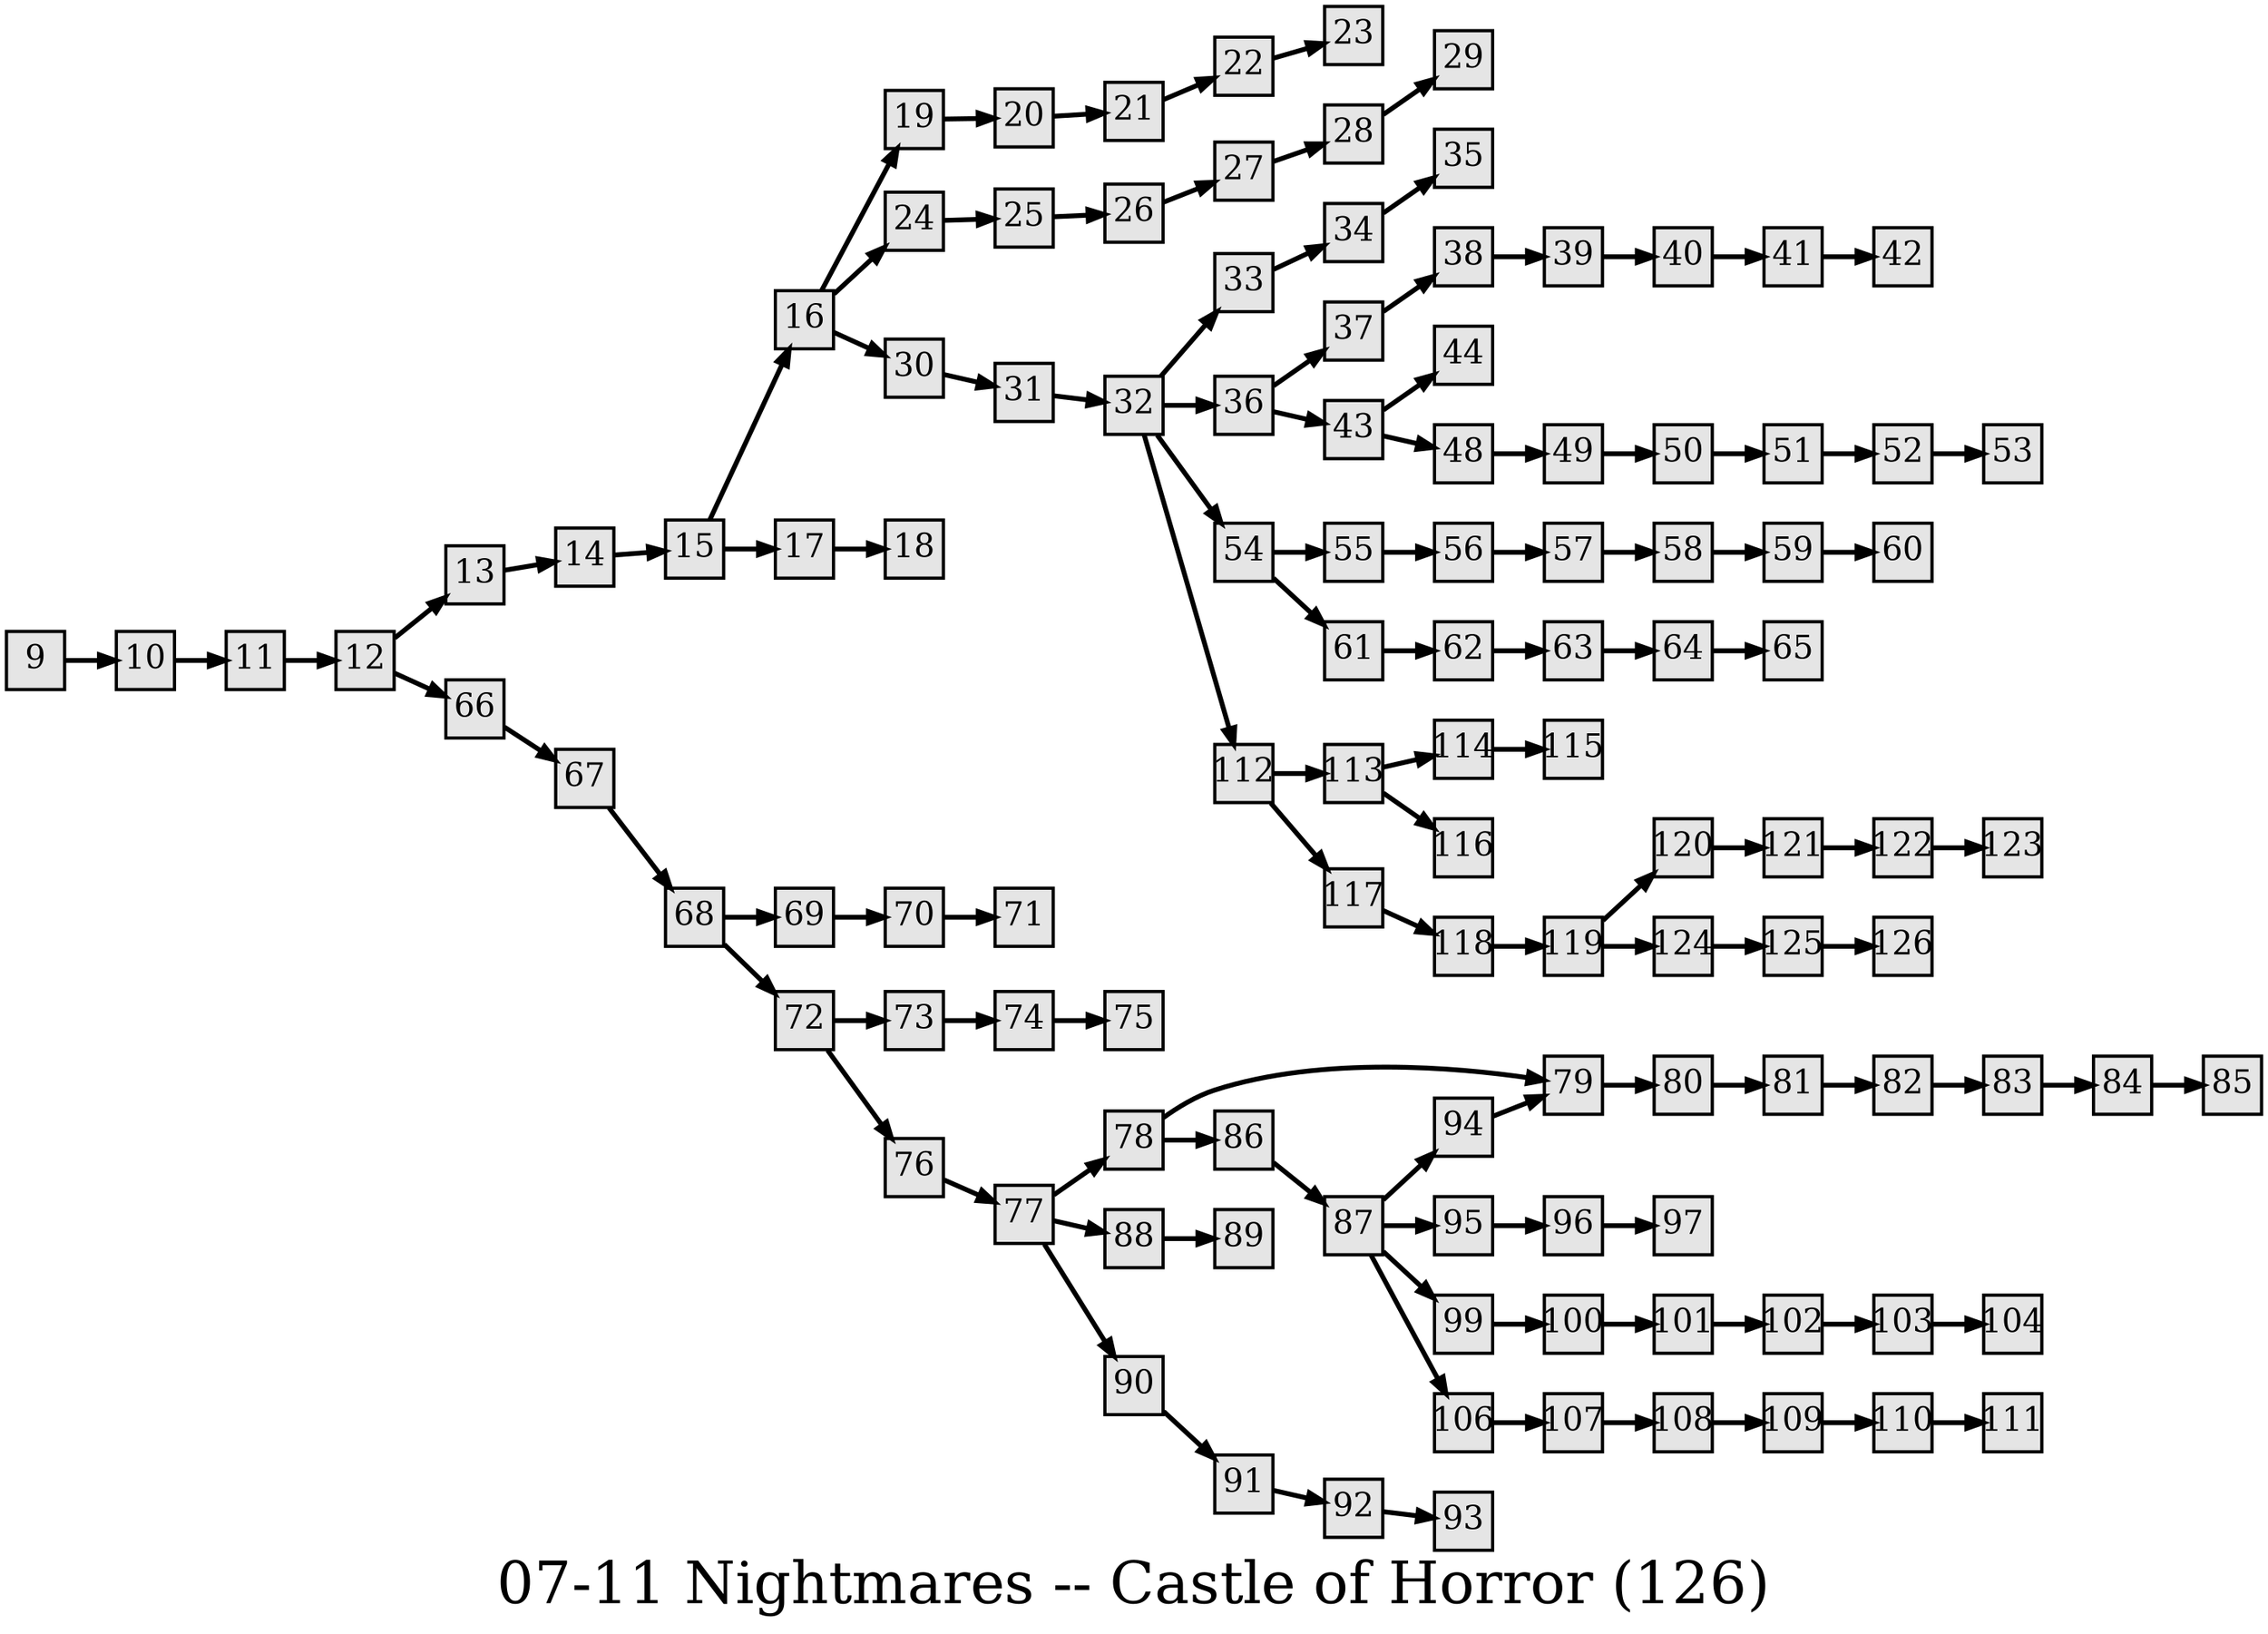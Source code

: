 digraph g{
  graph [ label="07-11 Nightmares -- Castle of Horror (126)" rankdir=LR, ordering=out, fontsize=36, nodesep="0.35", ranksep="0.45"];
  node  [shape=rect, penwidth=2, fontsize=20, style=filled, fillcolor=grey90, margin="0,0", labelfloat=true, regular=true, fixedsize=true];
  edge  [labelfloat=true, penwidth=3, fontsize=12];
  // ---;
  // group  : Katz;
  // id     :;
  // gbid   :;
  // series :;
  // title  :;
  // author :;
  // credit:;
  // - name : Rachael Grainger;
  // role : encoder;
  // date : 2017-08-16;
  // - name : Jeremy Douglass;
  // role : editor;
  // date : 2017-10-19;
  // render:;
  // - name   : small;
  // styles : gvStyles-small.txt;
  // engine : dot;
  // comment: >;
  
  // ---;
  
  // From | To | Label;
  
  9 -> 10;
  10 -> 11;
  11 -> 12;
  12 -> 13;
  12 -> 66;
  13 -> 14;
  14 -> 15;
  15 -> 16;
  15 -> 17;
  16 -> 19;
  16 -> 24;
  16 -> 30;
  17 -> 18;
  19 -> 20;
  20 -> 21;
  21 -> 22;
  22 -> 23;
  24 -> 25;
  25 -> 26;
  26 -> 27;
  27 -> 28;
  28 -> 29;
  30 -> 31;
  31 -> 32;
  32 -> 33;
  32 -> 36;
  32 -> 54;
  32 -> 112;
  33 -> 34;
  34 -> 35;
  36 -> 37;
  36 -> 43;
  37 -> 38;
  38 -> 39;
  39 -> 40;
  40 -> 41;
  41 -> 42;
  43 -> 44;
  43 -> 48;
  48 -> 49;
  49 -> 50;
  50 -> 51;
  51 -> 52;
  52 -> 53;
  54 -> 55;
  54 -> 61;
  55 -> 56;
  56 -> 57;
  57 -> 58;
  58 -> 59;
  59 -> 60;
  61 -> 62;
  62 -> 63;
  63 -> 64;
  64 -> 65;
  66 -> 67;
  67 -> 68;
  68 -> 69;
  68 -> 72;
  69 -> 70;
  70 -> 71;
  72 -> 73;
  72 -> 76;
  73 -> 74;
  74 -> 75;
  76 -> 77;
  77 -> 78;
  77 -> 88;
  77 -> 90;
  78 -> 79;
  78 -> 86;
  79 -> 80;
  80 -> 81;
  81 -> 82;
  82 -> 83;
  83 -> 84;
  84 -> 85;
  86 -> 87;
  87 -> 94;
  87 -> 95;
  87 -> 99;
  87 -> 106;
  88 -> 89;
  90 -> 91;
  91 -> 92;
  92 -> 93;
  94 -> 79;
  95 -> 96;
  96 -> 97;
  99 -> 100;
  100 -> 101;
  101 -> 102;
  102 -> 103;
  103 -> 104;
  106 -> 107;
  107 -> 108;
  108 -> 109;
  109 -> 110;
  110 -> 111;
  112 -> 113;
  112 -> 117;
  113 -> 114;
  113 -> 116;
  114 -> 115;
  117 -> 118;
  118 -> 119;
  119 -> 120;
  119 -> 124;
  120 -> 121;
  121 -> 122;
  122 -> 123;
  124 -> 125;
  125 -> 126;
}

